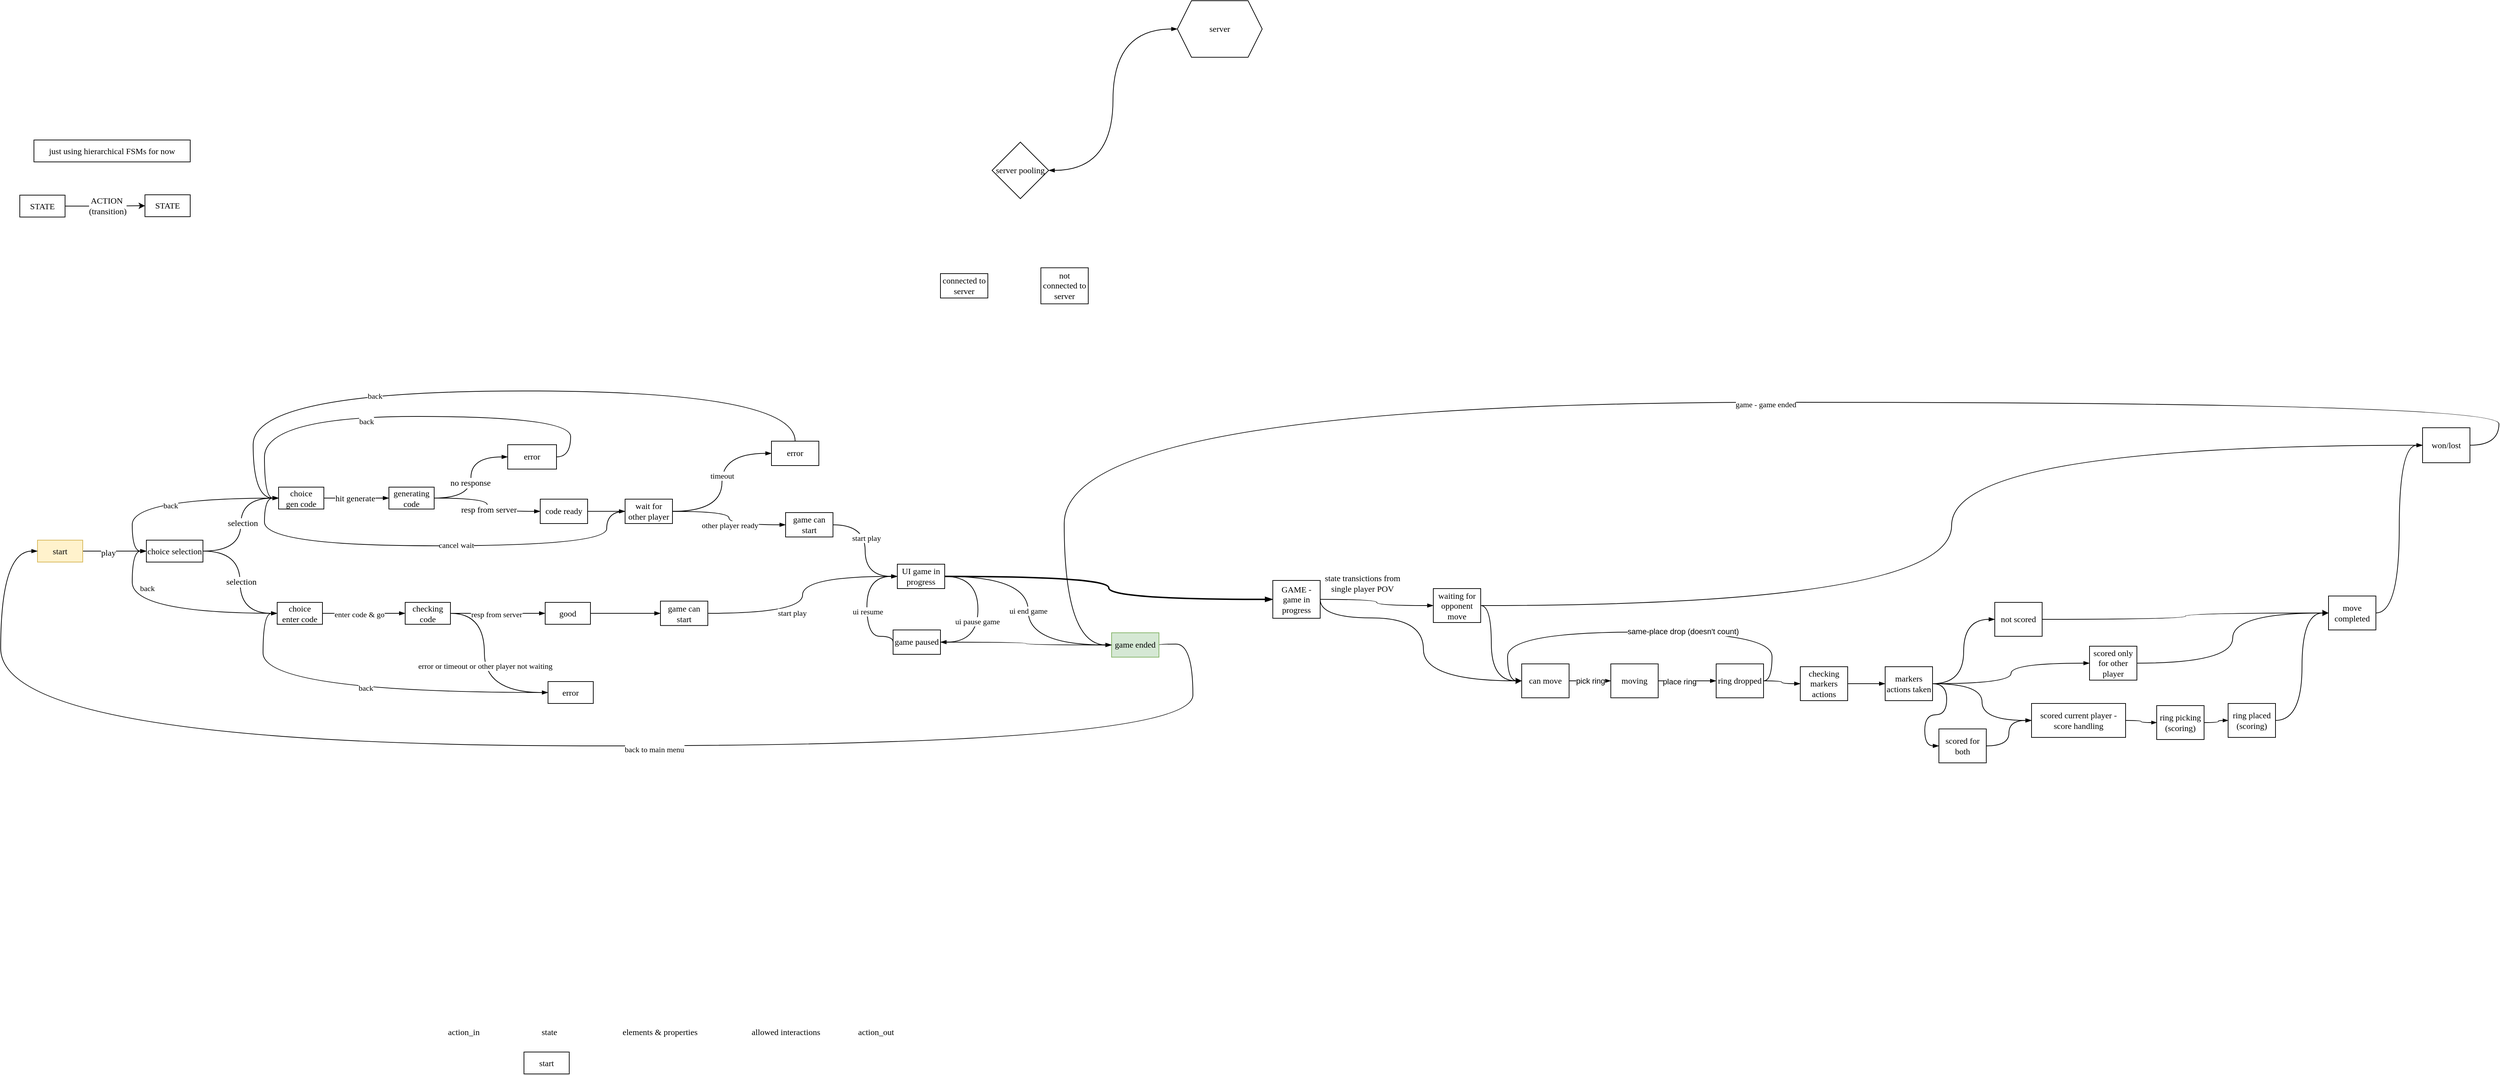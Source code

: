<mxfile version="21.1.2" type="device">
  <diagram id="xjVj0vLJonpUv2DOWNVA" name="Page-1">
    <mxGraphModel dx="5297" dy="3391" grid="0" gridSize="10" guides="1" tooltips="1" connect="1" arrows="1" fold="1" page="0" pageScale="1" pageWidth="827" pageHeight="1169" math="0" shadow="0">
      <root>
        <mxCell id="0" />
        <mxCell id="1" parent="0" />
        <mxCell id="sb421nTafkKdcoKEebiJ-19" value="just using hierarchical FSMs for now" style="rounded=0;whiteSpace=wrap;html=1;fontFamily=Source Sans Pro;fontSource=https%3A%2F%2Ffonts.googleapis.com%2Fcss%3Ffamily%3DSource%2BSans%2BPro;" parent="1" vertex="1">
          <mxGeometry x="-840" y="-223" width="221" height="31" as="geometry" />
        </mxCell>
        <mxCell id="sb421nTafkKdcoKEebiJ-26" style="edgeStyle=orthogonalEdgeStyle;rounded=0;orthogonalLoop=1;jettySize=auto;html=1;fontFamily=Source Sans Pro;fontSource=https%3A%2F%2Ffonts.googleapis.com%2Fcss%3Ffamily%3DSource%2BSans%2BPro;fontSize=12;endArrow=blockThin;endFill=1;" parent="1" source="sb421nTafkKdcoKEebiJ-20" target="sb421nTafkKdcoKEebiJ-25" edge="1">
          <mxGeometry relative="1" as="geometry" />
        </mxCell>
        <mxCell id="sb421nTafkKdcoKEebiJ-27" value="play" style="edgeLabel;html=1;align=center;verticalAlign=middle;resizable=0;points=[];fontSize=12;fontFamily=Source Sans Pro;fontSource=https%3A%2F%2Ffonts.googleapis.com%2Fcss%3Ffamily%3DSource%2BSans%2BPro;" parent="sb421nTafkKdcoKEebiJ-26" vertex="1" connectable="0">
          <mxGeometry x="-0.214" y="-2" relative="1" as="geometry">
            <mxPoint as="offset" />
          </mxGeometry>
        </mxCell>
        <mxCell id="sb421nTafkKdcoKEebiJ-20" value="start" style="rounded=0;whiteSpace=wrap;html=1;fontFamily=Source Sans Pro;fontSource=https%3A%2F%2Ffonts.googleapis.com%2Fcss%3Ffamily%3DSource%2BSans%2BPro;fillColor=#fff2cc;strokeColor=#d6b656;" parent="1" vertex="1">
          <mxGeometry x="-835" y="343" width="64" height="31" as="geometry" />
        </mxCell>
        <mxCell id="sb421nTafkKdcoKEebiJ-22" style="edgeStyle=orthogonalEdgeStyle;rounded=0;orthogonalLoop=1;jettySize=auto;html=1;fontFamily=Source Sans Pro;fontSource=https%3A%2F%2Ffonts.googleapis.com%2Fcss%3Ffamily%3DSource%2BSans%2BPro;fontSize=12;" parent="1" source="sb421nTafkKdcoKEebiJ-21" target="sb421nTafkKdcoKEebiJ-24" edge="1">
          <mxGeometry relative="1" as="geometry">
            <mxPoint x="-697.429" y="-129.5" as="targetPoint" />
          </mxGeometry>
        </mxCell>
        <mxCell id="sb421nTafkKdcoKEebiJ-23" value="ACTION&amp;nbsp;&lt;br&gt;(transition)" style="edgeLabel;html=1;align=center;verticalAlign=middle;resizable=0;points=[];fontSize=12;fontFamily=Source Sans Pro;fontSource=https%3A%2F%2Ffonts.googleapis.com%2Fcss%3Ffamily%3DSource%2BSans%2BPro;" parent="sb421nTafkKdcoKEebiJ-22" vertex="1" connectable="0">
          <mxGeometry x="0.061" relative="1" as="geometry">
            <mxPoint as="offset" />
          </mxGeometry>
        </mxCell>
        <mxCell id="sb421nTafkKdcoKEebiJ-21" value="STATE" style="rounded=0;whiteSpace=wrap;html=1;fontFamily=Source Sans Pro;fontSource=https%3A%2F%2Ffonts.googleapis.com%2Fcss%3Ffamily%3DSource%2BSans%2BPro;" parent="1" vertex="1">
          <mxGeometry x="-860" y="-145" width="64" height="31" as="geometry" />
        </mxCell>
        <mxCell id="sb421nTafkKdcoKEebiJ-24" value="STATE" style="rounded=0;whiteSpace=wrap;html=1;fontFamily=Source Sans Pro;fontSource=https%3A%2F%2Ffonts.googleapis.com%2Fcss%3Ffamily%3DSource%2BSans%2BPro;" parent="1" vertex="1">
          <mxGeometry x="-683" y="-145.5" width="64" height="31" as="geometry" />
        </mxCell>
        <mxCell id="sb421nTafkKdcoKEebiJ-30" style="edgeStyle=orthogonalEdgeStyle;rounded=0;orthogonalLoop=1;jettySize=auto;html=1;entryX=0;entryY=0.5;entryDx=0;entryDy=0;fontFamily=Source Sans Pro;fontSource=https%3A%2F%2Ffonts.googleapis.com%2Fcss%3Ffamily%3DSource%2BSans%2BPro;fontSize=12;curved=1;endArrow=blockThin;endFill=1;" parent="1" source="sb421nTafkKdcoKEebiJ-25" target="sb421nTafkKdcoKEebiJ-28" edge="1">
          <mxGeometry relative="1" as="geometry" />
        </mxCell>
        <mxCell id="sb421nTafkKdcoKEebiJ-33" value="selection" style="edgeLabel;html=1;align=center;verticalAlign=middle;resizable=0;points=[];fontSize=12;fontFamily=Source Sans Pro;fontSource=https%3A%2F%2Ffonts.googleapis.com%2Fcss%3Ffamily%3DSource%2BSans%2BPro;" parent="sb421nTafkKdcoKEebiJ-30" vertex="1" connectable="0">
          <mxGeometry x="0.02" y="-2" relative="1" as="geometry">
            <mxPoint as="offset" />
          </mxGeometry>
        </mxCell>
        <mxCell id="sb421nTafkKdcoKEebiJ-31" style="edgeStyle=orthogonalEdgeStyle;rounded=0;orthogonalLoop=1;jettySize=auto;html=1;entryX=0;entryY=0.5;entryDx=0;entryDy=0;fontFamily=Source Sans Pro;fontSource=https%3A%2F%2Ffonts.googleapis.com%2Fcss%3Ffamily%3DSource%2BSans%2BPro;fontSize=12;curved=1;endArrow=blockThin;endFill=1;" parent="1" source="sb421nTafkKdcoKEebiJ-25" target="sb421nTafkKdcoKEebiJ-29" edge="1">
          <mxGeometry relative="1" as="geometry" />
        </mxCell>
        <mxCell id="sb421nTafkKdcoKEebiJ-32" value="selection" style="edgeLabel;html=1;align=center;verticalAlign=middle;resizable=0;points=[];fontSize=12;fontFamily=Source Sans Pro;fontSource=https%3A%2F%2Ffonts.googleapis.com%2Fcss%3Ffamily%3DSource%2BSans%2BPro;" parent="sb421nTafkKdcoKEebiJ-31" vertex="1" connectable="0">
          <mxGeometry x="-0.006" y="1" relative="1" as="geometry">
            <mxPoint as="offset" />
          </mxGeometry>
        </mxCell>
        <mxCell id="sb421nTafkKdcoKEebiJ-25" value="choice selection" style="rounded=0;whiteSpace=wrap;html=1;fontFamily=Source Sans Pro;fontSource=https%3A%2F%2Ffonts.googleapis.com%2Fcss%3Ffamily%3DSource%2BSans%2BPro;" parent="1" vertex="1">
          <mxGeometry x="-681" y="343" width="80" height="31" as="geometry" />
        </mxCell>
        <mxCell id="sb421nTafkKdcoKEebiJ-40" style="edgeStyle=orthogonalEdgeStyle;curved=1;rounded=0;orthogonalLoop=1;jettySize=auto;html=1;fontFamily=Source Sans Pro;fontSource=https%3A%2F%2Ffonts.googleapis.com%2Fcss%3Ffamily%3DSource%2BSans%2BPro;fontSize=12;endArrow=blockThin;endFill=1;" parent="1" source="sb421nTafkKdcoKEebiJ-28" target="sb421nTafkKdcoKEebiJ-39" edge="1">
          <mxGeometry relative="1" as="geometry" />
        </mxCell>
        <mxCell id="sb421nTafkKdcoKEebiJ-41" value="hit generate" style="edgeLabel;html=1;align=center;verticalAlign=middle;resizable=0;points=[];fontSize=12;fontFamily=Source Sans Pro;fontSource=https%3A%2F%2Ffonts.googleapis.com%2Fcss%3Ffamily%3DSource%2BSans%2BPro;" parent="sb421nTafkKdcoKEebiJ-40" vertex="1" connectable="0">
          <mxGeometry x="-0.054" relative="1" as="geometry">
            <mxPoint as="offset" />
          </mxGeometry>
        </mxCell>
        <mxCell id="sb421nTafkKdcoKEebiJ-51" style="edgeStyle=orthogonalEdgeStyle;curved=1;rounded=0;orthogonalLoop=1;jettySize=auto;html=1;fontFamily=Source Sans Pro;fontSource=https%3A%2F%2Ffonts.googleapis.com%2Fcss%3Ffamily%3DSource%2BSans%2BPro;fontSize=12;entryX=0;entryY=0.5;entryDx=0;entryDy=0;endArrow=blockThin;endFill=1;" parent="1" source="sb421nTafkKdcoKEebiJ-28" target="sb421nTafkKdcoKEebiJ-25" edge="1">
          <mxGeometry relative="1" as="geometry" />
        </mxCell>
        <mxCell id="e4qKSJhobYz9jP92mjIB-2" value="back" style="edgeLabel;html=1;align=center;verticalAlign=middle;resizable=0;points=[];fontFamily=Source Sans Pro;fontSource=https%3A%2F%2Ffonts.googleapis.com%2Fcss%3Ffamily%3DSource%2BSans%2BPro;" parent="sb421nTafkKdcoKEebiJ-51" vertex="1" connectable="0">
          <mxGeometry x="0.017" y="10" relative="1" as="geometry">
            <mxPoint as="offset" />
          </mxGeometry>
        </mxCell>
        <mxCell id="sb421nTafkKdcoKEebiJ-28" value="choice&lt;br&gt;gen code" style="rounded=0;whiteSpace=wrap;html=1;fontFamily=Source Sans Pro;fontSource=https%3A%2F%2Ffonts.googleapis.com%2Fcss%3Ffamily%3DSource%2BSans%2BPro;" parent="1" vertex="1">
          <mxGeometry x="-494" y="268" width="64" height="31" as="geometry" />
        </mxCell>
        <mxCell id="sb421nTafkKdcoKEebiJ-52" style="edgeStyle=orthogonalEdgeStyle;curved=1;rounded=0;orthogonalLoop=1;jettySize=auto;html=1;fontFamily=Source Sans Pro;fontSource=https%3A%2F%2Ffonts.googleapis.com%2Fcss%3Ffamily%3DSource%2BSans%2BPro;fontSize=12;entryX=0;entryY=0.5;entryDx=0;entryDy=0;endArrow=blockThin;endFill=1;" parent="1" source="sb421nTafkKdcoKEebiJ-29" target="sb421nTafkKdcoKEebiJ-25" edge="1">
          <mxGeometry relative="1" as="geometry" />
        </mxCell>
        <mxCell id="e4qKSJhobYz9jP92mjIB-3" value="back" style="edgeLabel;html=1;align=center;verticalAlign=middle;resizable=0;points=[];fontFamily=Source Sans Pro;fontSource=https%3A%2F%2Ffonts.googleapis.com%2Fcss%3Ffamily%3DSource%2BSans%2BPro;" parent="sb421nTafkKdcoKEebiJ-52" vertex="1" connectable="0">
          <mxGeometry x="0.536" y="-21" relative="1" as="geometry">
            <mxPoint as="offset" />
          </mxGeometry>
        </mxCell>
        <mxCell id="e4qKSJhobYz9jP92mjIB-9" style="edgeStyle=orthogonalEdgeStyle;curved=1;rounded=0;orthogonalLoop=1;jettySize=auto;html=1;fontFamily=Source Sans Pro;fontSource=https%3A%2F%2Ffonts.googleapis.com%2Fcss%3Ffamily%3DSource%2BSans%2BPro;endArrow=blockThin;endFill=1;" parent="1" source="sb421nTafkKdcoKEebiJ-29" target="e4qKSJhobYz9jP92mjIB-8" edge="1">
          <mxGeometry relative="1" as="geometry" />
        </mxCell>
        <mxCell id="e4qKSJhobYz9jP92mjIB-10" value="enter code &amp;amp; go" style="edgeLabel;html=1;align=center;verticalAlign=middle;resizable=0;points=[];fontFamily=Source Sans Pro;fontSource=https%3A%2F%2Ffonts.googleapis.com%2Fcss%3Ffamily%3DSource%2BSans%2BPro;" parent="e4qKSJhobYz9jP92mjIB-9" vertex="1" connectable="0">
          <mxGeometry x="-0.114" y="-1" relative="1" as="geometry">
            <mxPoint as="offset" />
          </mxGeometry>
        </mxCell>
        <mxCell id="sb421nTafkKdcoKEebiJ-29" value="choice&lt;br&gt;enter code" style="rounded=0;whiteSpace=wrap;html=1;fontFamily=Source Sans Pro;fontSource=https%3A%2F%2Ffonts.googleapis.com%2Fcss%3Ffamily%3DSource%2BSans%2BPro;" parent="1" vertex="1">
          <mxGeometry x="-496" y="431" width="64" height="31" as="geometry" />
        </mxCell>
        <mxCell id="sb421nTafkKdcoKEebiJ-34" value="start" style="rounded=0;whiteSpace=wrap;html=1;fontFamily=Source Sans Pro;fontSource=https%3A%2F%2Ffonts.googleapis.com%2Fcss%3Ffamily%3DSource%2BSans%2BPro;" parent="1" vertex="1">
          <mxGeometry x="-147" y="1067" width="64" height="31" as="geometry" />
        </mxCell>
        <mxCell id="sb421nTafkKdcoKEebiJ-35" value="state" style="text;html=1;strokeColor=none;fillColor=none;align=center;verticalAlign=middle;whiteSpace=wrap;rounded=0;fontFamily=Source Sans Pro;fontSource=https%3A%2F%2Ffonts.googleapis.com%2Fcss%3Ffamily%3DSource%2BSans%2BPro;fontSize=12;" parent="1" vertex="1">
          <mxGeometry x="-141" y="1024" width="60" height="30" as="geometry" />
        </mxCell>
        <mxCell id="sb421nTafkKdcoKEebiJ-36" value="elements &amp;amp; properties" style="text;html=1;strokeColor=none;fillColor=none;align=center;verticalAlign=middle;whiteSpace=wrap;rounded=0;fontFamily=Source Sans Pro;fontSource=https%3A%2F%2Ffonts.googleapis.com%2Fcss%3Ffamily%3DSource%2BSans%2BPro;fontSize=12;" parent="1" vertex="1">
          <mxGeometry x="-27" y="1024" width="145" height="30" as="geometry" />
        </mxCell>
        <mxCell id="sb421nTafkKdcoKEebiJ-37" value="action_in" style="text;html=1;strokeColor=none;fillColor=none;align=center;verticalAlign=middle;whiteSpace=wrap;rounded=0;fontFamily=Source Sans Pro;fontSource=https%3A%2F%2Ffonts.googleapis.com%2Fcss%3Ffamily%3DSource%2BSans%2BPro;fontSize=12;" parent="1" vertex="1">
          <mxGeometry x="-262" y="1024" width="60" height="30" as="geometry" />
        </mxCell>
        <mxCell id="sb421nTafkKdcoKEebiJ-38" value="action_out" style="text;html=1;strokeColor=none;fillColor=none;align=center;verticalAlign=middle;whiteSpace=wrap;rounded=0;fontFamily=Source Sans Pro;fontSource=https%3A%2F%2Ffonts.googleapis.com%2Fcss%3Ffamily%3DSource%2BSans%2BPro;fontSize=12;" parent="1" vertex="1">
          <mxGeometry x="321" y="1024" width="60" height="30" as="geometry" />
        </mxCell>
        <mxCell id="sb421nTafkKdcoKEebiJ-43" value="" style="edgeStyle=orthogonalEdgeStyle;curved=1;rounded=0;orthogonalLoop=1;jettySize=auto;html=1;fontFamily=Source Sans Pro;fontSource=https%3A%2F%2Ffonts.googleapis.com%2Fcss%3Ffamily%3DSource%2BSans%2BPro;fontSize=12;endArrow=blockThin;endFill=1;" parent="1" source="sb421nTafkKdcoKEebiJ-39" target="sb421nTafkKdcoKEebiJ-42" edge="1">
          <mxGeometry relative="1" as="geometry" />
        </mxCell>
        <mxCell id="sb421nTafkKdcoKEebiJ-54" value="resp from server" style="edgeLabel;html=1;align=center;verticalAlign=middle;resizable=0;points=[];fontSize=12;fontFamily=Source Sans Pro;fontSource=https%3A%2F%2Ffonts.googleapis.com%2Fcss%3Ffamily%3DSource%2BSans%2BPro;" parent="sb421nTafkKdcoKEebiJ-43" vertex="1" connectable="0">
          <mxGeometry x="0.13" y="3" relative="1" as="geometry">
            <mxPoint as="offset" />
          </mxGeometry>
        </mxCell>
        <mxCell id="sb421nTafkKdcoKEebiJ-45" style="edgeStyle=orthogonalEdgeStyle;curved=1;rounded=0;orthogonalLoop=1;jettySize=auto;html=1;entryX=0;entryY=0.5;entryDx=0;entryDy=0;fontFamily=Source Sans Pro;fontSource=https%3A%2F%2Ffonts.googleapis.com%2Fcss%3Ffamily%3DSource%2BSans%2BPro;fontSize=12;endArrow=blockThin;endFill=1;" parent="1" source="sb421nTafkKdcoKEebiJ-39" target="sb421nTafkKdcoKEebiJ-44" edge="1">
          <mxGeometry relative="1" as="geometry" />
        </mxCell>
        <mxCell id="sb421nTafkKdcoKEebiJ-53" value="no response" style="edgeLabel;html=1;align=center;verticalAlign=middle;resizable=0;points=[];fontSize=12;fontFamily=Source Sans Pro;fontSource=https%3A%2F%2Ffonts.googleapis.com%2Fcss%3Ffamily%3DSource%2BSans%2BPro;" parent="sb421nTafkKdcoKEebiJ-45" vertex="1" connectable="0">
          <mxGeometry x="-0.089" y="1" relative="1" as="geometry">
            <mxPoint as="offset" />
          </mxGeometry>
        </mxCell>
        <mxCell id="sb421nTafkKdcoKEebiJ-39" value="generating code" style="rounded=0;whiteSpace=wrap;html=1;fontFamily=Source Sans Pro;fontSource=https%3A%2F%2Ffonts.googleapis.com%2Fcss%3Ffamily%3DSource%2BSans%2BPro;" parent="1" vertex="1">
          <mxGeometry x="-338" y="268" width="64" height="31" as="geometry" />
        </mxCell>
        <mxCell id="sb421nTafkKdcoKEebiJ-48" style="edgeStyle=orthogonalEdgeStyle;curved=1;rounded=0;orthogonalLoop=1;jettySize=auto;html=1;fontFamily=Source Sans Pro;fontSource=https%3A%2F%2Ffonts.googleapis.com%2Fcss%3Ffamily%3DSource%2BSans%2BPro;fontSize=12;endArrow=blockThin;endFill=1;" parent="1" source="sb421nTafkKdcoKEebiJ-42" target="sb421nTafkKdcoKEebiJ-47" edge="1">
          <mxGeometry relative="1" as="geometry" />
        </mxCell>
        <mxCell id="sb421nTafkKdcoKEebiJ-42" value="code ready" style="whiteSpace=wrap;html=1;fontFamily=Source Sans Pro;rounded=0;fontSource=https%3A%2F%2Ffonts.googleapis.com%2Fcss%3Ffamily%3DSource%2BSans%2BPro;" parent="1" vertex="1">
          <mxGeometry x="-124" y="285" width="67" height="34.5" as="geometry" />
        </mxCell>
        <mxCell id="sb421nTafkKdcoKEebiJ-46" style="edgeStyle=orthogonalEdgeStyle;curved=1;rounded=0;orthogonalLoop=1;jettySize=auto;html=1;fontFamily=Source Sans Pro;fontSource=https%3A%2F%2Ffonts.googleapis.com%2Fcss%3Ffamily%3DSource%2BSans%2BPro;fontSize=12;exitX=1;exitY=0.5;exitDx=0;exitDy=0;entryX=0;entryY=0.5;entryDx=0;entryDy=0;endArrow=blockThin;endFill=1;" parent="1" source="sb421nTafkKdcoKEebiJ-44" target="sb421nTafkKdcoKEebiJ-28" edge="1">
          <mxGeometry relative="1" as="geometry">
            <Array as="points">
              <mxPoint x="-81" y="225" />
              <mxPoint x="-81" y="168" />
              <mxPoint x="-514" y="168" />
              <mxPoint x="-514" y="284" />
            </Array>
          </mxGeometry>
        </mxCell>
        <mxCell id="e4qKSJhobYz9jP92mjIB-4" value="back" style="edgeLabel;html=1;align=center;verticalAlign=middle;resizable=0;points=[];fontFamily=Source Sans Pro;fontSource=https%3A%2F%2Ffonts.googleapis.com%2Fcss%3Ffamily%3DSource%2BSans%2BPro;" parent="sb421nTafkKdcoKEebiJ-46" vertex="1" connectable="0">
          <mxGeometry x="0.136" y="7" relative="1" as="geometry">
            <mxPoint as="offset" />
          </mxGeometry>
        </mxCell>
        <mxCell id="sb421nTafkKdcoKEebiJ-44" value="error" style="whiteSpace=wrap;html=1;fontFamily=Source Sans Pro;rounded=0;fontSource=https%3A%2F%2Ffonts.googleapis.com%2Fcss%3Ffamily%3DSource%2BSans%2BPro;" parent="1" vertex="1">
          <mxGeometry x="-170" y="208" width="69" height="34.5" as="geometry" />
        </mxCell>
        <mxCell id="sb421nTafkKdcoKEebiJ-55" style="edgeStyle=orthogonalEdgeStyle;curved=1;rounded=0;orthogonalLoop=1;jettySize=auto;html=1;fontFamily=Source Sans Pro;fontSource=https%3A%2F%2Ffonts.googleapis.com%2Fcss%3Ffamily%3DSource%2BSans%2BPro;fontSize=12;endArrow=blockThin;endFill=1;" parent="1" source="sb421nTafkKdcoKEebiJ-47" target="sb421nTafkKdcoKEebiJ-49" edge="1">
          <mxGeometry relative="1" as="geometry" />
        </mxCell>
        <mxCell id="e4qKSJhobYz9jP92mjIB-7" value="other player ready" style="edgeLabel;html=1;align=center;verticalAlign=middle;resizable=0;points=[];fontFamily=Source Sans Pro;fontSource=https%3A%2F%2Ffonts.googleapis.com%2Fcss%3Ffamily%3DSource%2BSans%2BPro;" parent="sb421nTafkKdcoKEebiJ-55" vertex="1" connectable="0">
          <mxGeometry x="0.119" relative="1" as="geometry">
            <mxPoint as="offset" />
          </mxGeometry>
        </mxCell>
        <mxCell id="sb421nTafkKdcoKEebiJ-57" style="edgeStyle=orthogonalEdgeStyle;curved=1;rounded=0;orthogonalLoop=1;jettySize=auto;html=1;entryX=0;entryY=0.5;entryDx=0;entryDy=0;fontFamily=Source Sans Pro;fontSource=https%3A%2F%2Ffonts.googleapis.com%2Fcss%3Ffamily%3DSource%2BSans%2BPro;fontSize=12;endArrow=blockThin;endFill=1;" parent="1" source="sb421nTafkKdcoKEebiJ-47" target="sb421nTafkKdcoKEebiJ-56" edge="1">
          <mxGeometry relative="1" as="geometry" />
        </mxCell>
        <mxCell id="e4qKSJhobYz9jP92mjIB-6" value="timeout" style="edgeLabel;html=1;align=center;verticalAlign=middle;resizable=0;points=[];fontFamily=Source Sans Pro;fontSource=https%3A%2F%2Ffonts.googleapis.com%2Fcss%3Ffamily%3DSource%2BSans%2BPro;" parent="sb421nTafkKdcoKEebiJ-57" vertex="1" connectable="0">
          <mxGeometry x="0.09" relative="1" as="geometry">
            <mxPoint as="offset" />
          </mxGeometry>
        </mxCell>
        <mxCell id="e4qKSJhobYz9jP92mjIB-21" style="edgeStyle=orthogonalEdgeStyle;curved=1;rounded=0;orthogonalLoop=1;jettySize=auto;html=1;entryX=0;entryY=0.5;entryDx=0;entryDy=0;fontFamily=Source Sans Pro;fontSource=https%3A%2F%2Ffonts.googleapis.com%2Fcss%3Ffamily%3DSource%2BSans%2BPro;strokeColor=#000000;endArrow=blockThin;endFill=1;" parent="1" source="sb421nTafkKdcoKEebiJ-47" target="sb421nTafkKdcoKEebiJ-28" edge="1">
          <mxGeometry relative="1" as="geometry">
            <Array as="points">
              <mxPoint x="-30" y="302" />
              <mxPoint x="-30" y="351" />
              <mxPoint x="-514" y="351" />
              <mxPoint x="-514" y="283" />
            </Array>
          </mxGeometry>
        </mxCell>
        <mxCell id="e4qKSJhobYz9jP92mjIB-22" value="cancel wait" style="edgeLabel;html=1;align=center;verticalAlign=middle;resizable=0;points=[];fontFamily=Source Sans Pro;" parent="e4qKSJhobYz9jP92mjIB-21" vertex="1" connectable="0">
          <mxGeometry x="-0.108" y="-1" relative="1" as="geometry">
            <mxPoint as="offset" />
          </mxGeometry>
        </mxCell>
        <mxCell id="sb421nTafkKdcoKEebiJ-47" value="wait for other player" style="whiteSpace=wrap;html=1;fontFamily=Source Sans Pro;rounded=0;fontSource=https%3A%2F%2Ffonts.googleapis.com%2Fcss%3Ffamily%3DSource%2BSans%2BPro;" parent="1" vertex="1">
          <mxGeometry x="-4" y="285" width="67" height="34.5" as="geometry" />
        </mxCell>
        <mxCell id="e4qKSJhobYz9jP92mjIB-32" style="edgeStyle=orthogonalEdgeStyle;curved=1;rounded=0;orthogonalLoop=1;jettySize=auto;html=1;fontFamily=Source Sans Pro;fontSource=https%3A%2F%2Ffonts.googleapis.com%2Fcss%3Ffamily%3DSource%2BSans%2BPro;strokeColor=#000000;entryX=0;entryY=0.5;entryDx=0;entryDy=0;endArrow=blockThin;endFill=1;" parent="1" source="sb421nTafkKdcoKEebiJ-49" target="e4qKSJhobYz9jP92mjIB-29" edge="1">
          <mxGeometry relative="1" as="geometry" />
        </mxCell>
        <mxCell id="e4qKSJhobYz9jP92mjIB-34" value="start play" style="edgeLabel;html=1;align=center;verticalAlign=middle;resizable=0;points=[];fontFamily=Source Sans Pro;" parent="e4qKSJhobYz9jP92mjIB-32" vertex="1" connectable="0">
          <mxGeometry x="-0.227" y="1" relative="1" as="geometry">
            <mxPoint as="offset" />
          </mxGeometry>
        </mxCell>
        <mxCell id="sb421nTafkKdcoKEebiJ-49" value="game can start" style="whiteSpace=wrap;html=1;fontFamily=Source Sans Pro;rounded=0;fontSource=https%3A%2F%2Ffonts.googleapis.com%2Fcss%3Ffamily%3DSource%2BSans%2BPro;" parent="1" vertex="1">
          <mxGeometry x="223" y="304" width="67" height="34.5" as="geometry" />
        </mxCell>
        <mxCell id="e4qKSJhobYz9jP92mjIB-1" style="edgeStyle=orthogonalEdgeStyle;rounded=0;orthogonalLoop=1;jettySize=auto;html=1;curved=1;fontFamily=Source Sans Pro;fontSource=https%3A%2F%2Ffonts.googleapis.com%2Fcss%3Ffamily%3DSource%2BSans%2BPro;entryX=0;entryY=0.5;entryDx=0;entryDy=0;endArrow=blockThin;endFill=1;" parent="1" source="sb421nTafkKdcoKEebiJ-56" target="sb421nTafkKdcoKEebiJ-28" edge="1">
          <mxGeometry relative="1" as="geometry">
            <Array as="points">
              <mxPoint x="237" y="132" />
              <mxPoint x="-530" y="132" />
              <mxPoint x="-530" y="284" />
            </Array>
          </mxGeometry>
        </mxCell>
        <mxCell id="e4qKSJhobYz9jP92mjIB-5" value="back" style="edgeLabel;html=1;align=center;verticalAlign=middle;resizable=0;points=[];fontFamily=Source Sans Pro;fontSource=https%3A%2F%2Ffonts.googleapis.com%2Fcss%3Ffamily%3DSource%2BSans%2BPro;" parent="e4qKSJhobYz9jP92mjIB-1" vertex="1" connectable="0">
          <mxGeometry x="0.299" y="7" relative="1" as="geometry">
            <mxPoint as="offset" />
          </mxGeometry>
        </mxCell>
        <mxCell id="sb421nTafkKdcoKEebiJ-56" value="error" style="whiteSpace=wrap;html=1;fontFamily=Source Sans Pro;rounded=0;fontSource=https%3A%2F%2Ffonts.googleapis.com%2Fcss%3Ffamily%3DSource%2BSans%2BPro;" parent="1" vertex="1">
          <mxGeometry x="203" y="203" width="67" height="34.5" as="geometry" />
        </mxCell>
        <mxCell id="e4qKSJhobYz9jP92mjIB-15" style="edgeStyle=orthogonalEdgeStyle;curved=1;rounded=0;orthogonalLoop=1;jettySize=auto;html=1;fontFamily=Source Sans Pro;fontSource=https%3A%2F%2Ffonts.googleapis.com%2Fcss%3Ffamily%3DSource%2BSans%2BPro;endArrow=blockThin;endFill=1;" parent="1" source="e4qKSJhobYz9jP92mjIB-8" target="e4qKSJhobYz9jP92mjIB-11" edge="1">
          <mxGeometry relative="1" as="geometry" />
        </mxCell>
        <mxCell id="e4qKSJhobYz9jP92mjIB-16" value="resp from server" style="edgeLabel;html=1;align=center;verticalAlign=middle;resizable=0;points=[];fontFamily=Source Sans Pro;fontSource=https%3A%2F%2Ffonts.googleapis.com%2Fcss%3Ffamily%3DSource%2BSans%2BPro;" parent="e4qKSJhobYz9jP92mjIB-15" vertex="1" connectable="0">
          <mxGeometry x="-0.036" y="-1" relative="1" as="geometry">
            <mxPoint as="offset" />
          </mxGeometry>
        </mxCell>
        <mxCell id="e4qKSJhobYz9jP92mjIB-17" style="edgeStyle=orthogonalEdgeStyle;curved=1;rounded=0;orthogonalLoop=1;jettySize=auto;html=1;entryX=0;entryY=0.5;entryDx=0;entryDy=0;exitX=1;exitY=0.5;exitDx=0;exitDy=0;fontFamily=Source Sans Pro;fontSource=https%3A%2F%2Ffonts.googleapis.com%2Fcss%3Ffamily%3DSource%2BSans%2BPro;endArrow=blockThin;endFill=1;" parent="1" source="e4qKSJhobYz9jP92mjIB-8" target="e4qKSJhobYz9jP92mjIB-12" edge="1">
          <mxGeometry relative="1" as="geometry">
            <mxPoint x="-283" y="477" as="sourcePoint" />
            <Array as="points">
              <mxPoint x="-203" y="447" />
              <mxPoint x="-203" y="559" />
            </Array>
          </mxGeometry>
        </mxCell>
        <mxCell id="e4qKSJhobYz9jP92mjIB-18" value="error or timeout or other player not waiting" style="edgeLabel;html=1;align=center;verticalAlign=middle;resizable=0;points=[];fontFamily=Source Sans Pro;fontSource=https%3A%2F%2Ffonts.googleapis.com%2Fcss%3Ffamily%3DSource%2BSans%2BPro;" parent="e4qKSJhobYz9jP92mjIB-17" vertex="1" connectable="0">
          <mxGeometry x="-0.019" y="1" relative="1" as="geometry">
            <mxPoint as="offset" />
          </mxGeometry>
        </mxCell>
        <mxCell id="e4qKSJhobYz9jP92mjIB-8" value="checking code" style="rounded=0;whiteSpace=wrap;html=1;fontFamily=Source Sans Pro;fontSource=https%3A%2F%2Ffonts.googleapis.com%2Fcss%3Ffamily%3DSource%2BSans%2BPro;" parent="1" vertex="1">
          <mxGeometry x="-315" y="431" width="64" height="31" as="geometry" />
        </mxCell>
        <mxCell id="e4qKSJhobYz9jP92mjIB-25" style="edgeStyle=orthogonalEdgeStyle;curved=1;rounded=0;orthogonalLoop=1;jettySize=auto;html=1;fontFamily=Source Sans Pro;fontSource=https%3A%2F%2Ffonts.googleapis.com%2Fcss%3Ffamily%3DSource%2BSans%2BPro;strokeColor=#000000;endArrow=blockThin;endFill=1;" parent="1" source="e4qKSJhobYz9jP92mjIB-11" target="e4qKSJhobYz9jP92mjIB-24" edge="1">
          <mxGeometry relative="1" as="geometry" />
        </mxCell>
        <mxCell id="e4qKSJhobYz9jP92mjIB-11" value="good" style="rounded=0;whiteSpace=wrap;html=1;fontFamily=Source Sans Pro;fontSource=https%3A%2F%2Ffonts.googleapis.com%2Fcss%3Ffamily%3DSource%2BSans%2BPro;" parent="1" vertex="1">
          <mxGeometry x="-117" y="431" width="64" height="31" as="geometry" />
        </mxCell>
        <mxCell id="e4qKSJhobYz9jP92mjIB-13" style="edgeStyle=orthogonalEdgeStyle;curved=1;rounded=0;orthogonalLoop=1;jettySize=auto;html=1;fontFamily=Source Sans Pro;fontSource=https%3A%2F%2Ffonts.googleapis.com%2Fcss%3Ffamily%3DSource%2BSans%2BPro;entryX=0;entryY=0.5;entryDx=0;entryDy=0;endArrow=blockThin;endFill=1;" parent="1" source="e4qKSJhobYz9jP92mjIB-12" target="sb421nTafkKdcoKEebiJ-29" edge="1">
          <mxGeometry relative="1" as="geometry" />
        </mxCell>
        <mxCell id="e4qKSJhobYz9jP92mjIB-14" value="back" style="edgeLabel;html=1;align=center;verticalAlign=middle;resizable=0;points=[];fontFamily=Source Sans Pro;fontSource=https%3A%2F%2Ffonts.googleapis.com%2Fcss%3Ffamily%3DSource%2BSans%2BPro;" parent="e4qKSJhobYz9jP92mjIB-13" vertex="1" connectable="0">
          <mxGeometry x="-0.036" y="-7" relative="1" as="geometry">
            <mxPoint as="offset" />
          </mxGeometry>
        </mxCell>
        <mxCell id="e4qKSJhobYz9jP92mjIB-12" value="error" style="rounded=0;whiteSpace=wrap;html=1;fontFamily=Source Sans Pro;fontSource=https%3A%2F%2Ffonts.googleapis.com%2Fcss%3Ffamily%3DSource%2BSans%2BPro;" parent="1" vertex="1">
          <mxGeometry x="-113" y="543" width="64" height="31" as="geometry" />
        </mxCell>
        <mxCell id="e4qKSJhobYz9jP92mjIB-30" style="edgeStyle=orthogonalEdgeStyle;curved=1;rounded=0;orthogonalLoop=1;jettySize=auto;html=1;fontFamily=Source Sans Pro;fontSource=https%3A%2F%2Ffonts.googleapis.com%2Fcss%3Ffamily%3DSource%2BSans%2BPro;strokeColor=#000000;entryX=0;entryY=0.5;entryDx=0;entryDy=0;endArrow=blockThin;endFill=1;" parent="1" source="e4qKSJhobYz9jP92mjIB-24" target="e4qKSJhobYz9jP92mjIB-29" edge="1">
          <mxGeometry relative="1" as="geometry">
            <mxPoint x="248" y="444.767" as="targetPoint" />
          </mxGeometry>
        </mxCell>
        <mxCell id="e4qKSJhobYz9jP92mjIB-31" value="start play" style="edgeLabel;html=1;align=center;verticalAlign=middle;resizable=0;points=[];fontFamily=Source Sans Pro;" parent="e4qKSJhobYz9jP92mjIB-30" vertex="1" connectable="0">
          <mxGeometry x="-0.261" y="1" relative="1" as="geometry">
            <mxPoint as="offset" />
          </mxGeometry>
        </mxCell>
        <mxCell id="e4qKSJhobYz9jP92mjIB-24" value="game can start" style="whiteSpace=wrap;html=1;fontFamily=Source Sans Pro;rounded=0;fontSource=https%3A%2F%2Ffonts.googleapis.com%2Fcss%3Ffamily%3DSource%2BSans%2BPro;" parent="1" vertex="1">
          <mxGeometry x="46" y="429.25" width="67" height="34.5" as="geometry" />
        </mxCell>
        <mxCell id="e4qKSJhobYz9jP92mjIB-38" style="edgeStyle=orthogonalEdgeStyle;curved=1;rounded=0;orthogonalLoop=1;jettySize=auto;html=1;fontFamily=Source Sans Pro;fontSource=https%3A%2F%2Ffonts.googleapis.com%2Fcss%3Ffamily%3DSource%2BSans%2BPro;strokeColor=#000000;entryX=0;entryY=0.5;entryDx=0;entryDy=0;endArrow=blockThin;endFill=1;" parent="1" source="e4qKSJhobYz9jP92mjIB-29" target="e4qKSJhobYz9jP92mjIB-37" edge="1">
          <mxGeometry relative="1" as="geometry" />
        </mxCell>
        <mxCell id="e4qKSJhobYz9jP92mjIB-64" value="ui end game" style="edgeLabel;html=1;align=center;verticalAlign=middle;resizable=0;points=[];fontFamily=Source Sans Pro;" parent="e4qKSJhobYz9jP92mjIB-38" vertex="1" connectable="0">
          <mxGeometry x="-0.003" relative="1" as="geometry">
            <mxPoint as="offset" />
          </mxGeometry>
        </mxCell>
        <mxCell id="e4qKSJhobYz9jP92mjIB-42" style="edgeStyle=orthogonalEdgeStyle;curved=1;rounded=0;orthogonalLoop=1;jettySize=auto;html=1;fontFamily=Source Sans Pro;fontSource=https%3A%2F%2Ffonts.googleapis.com%2Fcss%3Ffamily%3DSource%2BSans%2BPro;strokeColor=#000000;entryX=0;entryY=0.5;entryDx=0;entryDy=0;strokeWidth=2;endArrow=blockThin;endFill=1;" parent="1" source="e4qKSJhobYz9jP92mjIB-29" target="e4qKSJhobYz9jP92mjIB-41" edge="1">
          <mxGeometry relative="1" as="geometry" />
        </mxCell>
        <mxCell id="e4qKSJhobYz9jP92mjIB-47" style="edgeStyle=orthogonalEdgeStyle;curved=1;rounded=0;orthogonalLoop=1;jettySize=auto;html=1;fontFamily=Source Sans Pro;fontSource=https%3A%2F%2Ffonts.googleapis.com%2Fcss%3Ffamily%3DSource%2BSans%2BPro;strokeColor=#000000;strokeWidth=1;exitX=1;exitY=0.5;exitDx=0;exitDy=0;entryX=1;entryY=0.5;entryDx=0;entryDy=0;endArrow=blockThin;endFill=1;" parent="1" source="e4qKSJhobYz9jP92mjIB-29" target="e4qKSJhobYz9jP92mjIB-46" edge="1">
          <mxGeometry relative="1" as="geometry">
            <mxPoint x="448" y="452" as="targetPoint" />
            <Array as="points">
              <mxPoint x="495" y="394" />
              <mxPoint x="495" y="487" />
            </Array>
          </mxGeometry>
        </mxCell>
        <mxCell id="e4qKSJhobYz9jP92mjIB-65" value="ui pause game" style="edgeLabel;html=1;align=center;verticalAlign=middle;resizable=0;points=[];fontFamily=Source Sans Pro;" parent="e4qKSJhobYz9jP92mjIB-47" vertex="1" connectable="0">
          <mxGeometry x="0.141" y="-1" relative="1" as="geometry">
            <mxPoint as="offset" />
          </mxGeometry>
        </mxCell>
        <mxCell id="e4qKSJhobYz9jP92mjIB-29" value="UI game in progress" style="whiteSpace=wrap;html=1;fontFamily=Source Sans Pro;rounded=0;fontSource=https%3A%2F%2Ffonts.googleapis.com%2Fcss%3Ffamily%3DSource%2BSans%2BPro;" parent="1" vertex="1">
          <mxGeometry x="381" y="377" width="67" height="34.5" as="geometry" />
        </mxCell>
        <mxCell id="e4qKSJhobYz9jP92mjIB-39" style="edgeStyle=orthogonalEdgeStyle;curved=1;rounded=0;orthogonalLoop=1;jettySize=auto;html=1;entryX=0;entryY=0.5;entryDx=0;entryDy=0;fontFamily=Source Sans Pro;fontSource=https%3A%2F%2Ffonts.googleapis.com%2Fcss%3Ffamily%3DSource%2BSans%2BPro;strokeColor=#000000;exitX=1;exitY=0.5;exitDx=0;exitDy=0;endArrow=blockThin;endFill=1;" parent="1" source="e4qKSJhobYz9jP92mjIB-37" target="sb421nTafkKdcoKEebiJ-20" edge="1">
          <mxGeometry relative="1" as="geometry">
            <Array as="points">
              <mxPoint x="751" y="490" />
              <mxPoint x="799" y="490" />
              <mxPoint x="799" y="634" />
              <mxPoint x="-887" y="634" />
              <mxPoint x="-887" y="359" />
            </Array>
          </mxGeometry>
        </mxCell>
        <mxCell id="e4qKSJhobYz9jP92mjIB-40" value="back to main menu" style="edgeLabel;html=1;align=center;verticalAlign=middle;resizable=0;points=[];fontFamily=Source Sans Pro;" parent="e4qKSJhobYz9jP92mjIB-39" vertex="1" connectable="0">
          <mxGeometry x="-0.134" y="5" relative="1" as="geometry">
            <mxPoint as="offset" />
          </mxGeometry>
        </mxCell>
        <mxCell id="e4qKSJhobYz9jP92mjIB-37" value="game ended" style="whiteSpace=wrap;html=1;fontFamily=Source Sans Pro;rounded=0;fontSource=https%3A%2F%2Ffonts.googleapis.com%2Fcss%3Ffamily%3DSource%2BSans%2BPro;fillColor=#d5e8d4;strokeColor=#82b366;" parent="1" vertex="1">
          <mxGeometry x="684" y="474" width="67" height="34.5" as="geometry" />
        </mxCell>
        <mxCell id="fTrDx_JpAx9jHBDSCF6c-1" style="edgeStyle=orthogonalEdgeStyle;curved=1;rounded=0;orthogonalLoop=1;jettySize=auto;html=1;entryX=0;entryY=0.5;entryDx=0;entryDy=0;endArrow=blockThin;endFill=1;exitX=1;exitY=0.5;exitDx=0;exitDy=0;" edge="1" parent="1" source="e4qKSJhobYz9jP92mjIB-41" target="e4qKSJhobYz9jP92mjIB-54">
          <mxGeometry relative="1" as="geometry">
            <Array as="points">
              <mxPoint x="979" y="453" />
              <mxPoint x="1125" y="453" />
              <mxPoint x="1125" y="542" />
            </Array>
          </mxGeometry>
        </mxCell>
        <mxCell id="fTrDx_JpAx9jHBDSCF6c-2" style="edgeStyle=orthogonalEdgeStyle;curved=1;rounded=0;orthogonalLoop=1;jettySize=auto;html=1;endArrow=blockThin;endFill=1;" edge="1" parent="1" source="e4qKSJhobYz9jP92mjIB-41" target="e4qKSJhobYz9jP92mjIB-51">
          <mxGeometry relative="1" as="geometry" />
        </mxCell>
        <mxCell id="e4qKSJhobYz9jP92mjIB-41" value="GAME - game in progress" style="whiteSpace=wrap;html=1;fontFamily=Source Sans Pro;rounded=0;fontSource=https%3A%2F%2Ffonts.googleapis.com%2Fcss%3Ffamily%3DSource%2BSans%2BPro;" parent="1" vertex="1">
          <mxGeometry x="912" y="400" width="67" height="53.5" as="geometry" />
        </mxCell>
        <mxCell id="e4qKSJhobYz9jP92mjIB-63" style="edgeStyle=orthogonalEdgeStyle;curved=1;rounded=0;orthogonalLoop=1;jettySize=auto;html=1;fontFamily=Source Sans Pro;fontSource=https%3A%2F%2Ffonts.googleapis.com%2Fcss%3Ffamily%3DSource%2BSans%2BPro;strokeColor=#000000;strokeWidth=1;exitX=1;exitY=0.5;exitDx=0;exitDy=0;entryX=0;entryY=0.5;entryDx=0;entryDy=0;endArrow=blockThin;endFill=1;" parent="1" source="e4qKSJhobYz9jP92mjIB-43" target="e4qKSJhobYz9jP92mjIB-37" edge="1">
          <mxGeometry relative="1" as="geometry">
            <mxPoint x="648" y="545" as="targetPoint" />
            <Array as="points">
              <mxPoint x="2646" y="209" />
              <mxPoint x="2646" y="148" />
              <mxPoint x="617" y="112" />
              <mxPoint x="617" y="491" />
            </Array>
          </mxGeometry>
        </mxCell>
        <mxCell id="e4qKSJhobYz9jP92mjIB-97" value="game - game ended" style="edgeLabel;html=1;align=center;verticalAlign=middle;resizable=0;points=[];fontFamily=Source Sans Pro;" parent="e4qKSJhobYz9jP92mjIB-63" vertex="1" connectable="0">
          <mxGeometry x="-0.103" y="3" relative="1" as="geometry">
            <mxPoint as="offset" />
          </mxGeometry>
        </mxCell>
        <mxCell id="e4qKSJhobYz9jP92mjIB-43" value="won/lost" style="whiteSpace=wrap;html=1;fontFamily=Source Sans Pro;rounded=0;fontSource=https%3A%2F%2Ffonts.googleapis.com%2Fcss%3Ffamily%3DSource%2BSans%2BPro;" parent="1" vertex="1">
          <mxGeometry x="2538" y="184" width="67" height="49.5" as="geometry" />
        </mxCell>
        <mxCell id="e4qKSJhobYz9jP92mjIB-45" value="state transictions from single player POV" style="text;html=1;strokeColor=none;fillColor=none;align=center;verticalAlign=middle;whiteSpace=wrap;rounded=0;fontFamily=Source Sans Pro;fontSource=https%3A%2F%2Ffonts.googleapis.com%2Fcss%3Ffamily%3DSource%2BSans%2BPro;" parent="1" vertex="1">
          <mxGeometry x="982" y="389" width="114" height="30" as="geometry" />
        </mxCell>
        <mxCell id="e4qKSJhobYz9jP92mjIB-48" style="edgeStyle=orthogonalEdgeStyle;curved=1;rounded=0;orthogonalLoop=1;jettySize=auto;html=1;entryX=0;entryY=0.5;entryDx=0;entryDy=0;fontFamily=Source Sans Pro;fontSource=https%3A%2F%2Ffonts.googleapis.com%2Fcss%3Ffamily%3DSource%2BSans%2BPro;strokeColor=#000000;strokeWidth=1;exitX=0;exitY=0.5;exitDx=0;exitDy=0;endArrow=blockThin;endFill=1;" parent="1" source="e4qKSJhobYz9jP92mjIB-46" target="e4qKSJhobYz9jP92mjIB-29" edge="1">
          <mxGeometry relative="1" as="geometry">
            <Array as="points">
              <mxPoint x="338" y="479" />
              <mxPoint x="338" y="394" />
            </Array>
          </mxGeometry>
        </mxCell>
        <mxCell id="e4qKSJhobYz9jP92mjIB-66" value="ui resume" style="edgeLabel;html=1;align=center;verticalAlign=middle;resizable=0;points=[];fontFamily=Source Sans Pro;" parent="e4qKSJhobYz9jP92mjIB-48" vertex="1" connectable="0">
          <mxGeometry x="-0.069" y="-1" relative="1" as="geometry">
            <mxPoint as="offset" />
          </mxGeometry>
        </mxCell>
        <mxCell id="e4qKSJhobYz9jP92mjIB-49" style="edgeStyle=orthogonalEdgeStyle;curved=1;rounded=0;orthogonalLoop=1;jettySize=auto;html=1;fontFamily=Source Sans Pro;fontSource=https%3A%2F%2Ffonts.googleapis.com%2Fcss%3Ffamily%3DSource%2BSans%2BPro;strokeColor=#000000;strokeWidth=1;endArrow=blockThin;endFill=1;" parent="1" source="e4qKSJhobYz9jP92mjIB-46" target="e4qKSJhobYz9jP92mjIB-37" edge="1">
          <mxGeometry relative="1" as="geometry" />
        </mxCell>
        <mxCell id="e4qKSJhobYz9jP92mjIB-46" value="game paused" style="whiteSpace=wrap;html=1;fontFamily=Source Sans Pro;rounded=0;fontSource=https%3A%2F%2Ffonts.googleapis.com%2Fcss%3Ffamily%3DSource%2BSans%2BPro;" parent="1" vertex="1">
          <mxGeometry x="375" y="470" width="67" height="34.5" as="geometry" />
        </mxCell>
        <mxCell id="e4qKSJhobYz9jP92mjIB-62" style="edgeStyle=orthogonalEdgeStyle;curved=1;rounded=0;orthogonalLoop=1;jettySize=auto;html=1;entryX=0;entryY=0.5;entryDx=0;entryDy=0;fontFamily=Source Sans Pro;fontSource=https%3A%2F%2Ffonts.googleapis.com%2Fcss%3Ffamily%3DSource%2BSans%2BPro;strokeColor=#000000;strokeWidth=1;endArrow=blockThin;endFill=1;exitX=1;exitY=0.5;exitDx=0;exitDy=0;" parent="1" source="e4qKSJhobYz9jP92mjIB-51" target="e4qKSJhobYz9jP92mjIB-43" edge="1">
          <mxGeometry relative="1" as="geometry" />
        </mxCell>
        <mxCell id="fTrDx_JpAx9jHBDSCF6c-3" style="edgeStyle=orthogonalEdgeStyle;curved=1;rounded=0;orthogonalLoop=1;jettySize=auto;html=1;entryX=0;entryY=0.5;entryDx=0;entryDy=0;endArrow=blockThin;endFill=1;" edge="1" parent="1" source="e4qKSJhobYz9jP92mjIB-51" target="e4qKSJhobYz9jP92mjIB-54">
          <mxGeometry relative="1" as="geometry">
            <Array as="points">
              <mxPoint x="1221" y="436" />
              <mxPoint x="1221" y="542" />
            </Array>
          </mxGeometry>
        </mxCell>
        <mxCell id="e4qKSJhobYz9jP92mjIB-51" value="waiting for opponent move" style="whiteSpace=wrap;html=1;fontFamily=Source Sans Pro;rounded=0;fontSource=https%3A%2F%2Ffonts.googleapis.com%2Fcss%3Ffamily%3DSource%2BSans%2BPro;" parent="1" vertex="1">
          <mxGeometry x="1139" y="411.5" width="67" height="48" as="geometry" />
        </mxCell>
        <mxCell id="fTrDx_JpAx9jHBDSCF6c-5" style="edgeStyle=orthogonalEdgeStyle;curved=1;rounded=0;orthogonalLoop=1;jettySize=auto;html=1;endArrow=blockThin;endFill=1;" edge="1" parent="1" source="e4qKSJhobYz9jP92mjIB-52" target="e4qKSJhobYz9jP92mjIB-60">
          <mxGeometry relative="1" as="geometry" />
        </mxCell>
        <mxCell id="fTrDx_JpAx9jHBDSCF6c-8" value="place ring" style="edgeLabel;html=1;align=center;verticalAlign=middle;resizable=0;points=[];" vertex="1" connectable="0" parent="fTrDx_JpAx9jHBDSCF6c-5">
          <mxGeometry x="-0.276" y="-1" relative="1" as="geometry">
            <mxPoint as="offset" />
          </mxGeometry>
        </mxCell>
        <mxCell id="e4qKSJhobYz9jP92mjIB-52" value="moving" style="whiteSpace=wrap;html=1;fontFamily=Source Sans Pro;rounded=0;fontSource=https%3A%2F%2Ffonts.googleapis.com%2Fcss%3Ffamily%3DSource%2BSans%2BPro;" parent="1" vertex="1">
          <mxGeometry x="1390" y="518" width="67" height="48" as="geometry" />
        </mxCell>
        <mxCell id="fTrDx_JpAx9jHBDSCF6c-29" style="edgeStyle=orthogonalEdgeStyle;curved=1;rounded=0;orthogonalLoop=1;jettySize=auto;html=1;endArrow=blockThin;endFill=1;endSize=5;startSize=5;" edge="1" parent="1" source="e4qKSJhobYz9jP92mjIB-53" target="e4qKSJhobYz9jP92mjIB-58">
          <mxGeometry relative="1" as="geometry" />
        </mxCell>
        <mxCell id="e4qKSJhobYz9jP92mjIB-53" value="scored current player - score handling" style="whiteSpace=wrap;html=1;fontFamily=Source Sans Pro;rounded=0;fontSource=https%3A%2F%2Ffonts.googleapis.com%2Fcss%3Ffamily%3DSource%2BSans%2BPro;" parent="1" vertex="1">
          <mxGeometry x="1985" y="574" width="133" height="48" as="geometry" />
        </mxCell>
        <mxCell id="fTrDx_JpAx9jHBDSCF6c-4" value="pick ring" style="edgeStyle=orthogonalEdgeStyle;curved=1;rounded=0;orthogonalLoop=1;jettySize=auto;html=1;endArrow=blockThin;endFill=1;" edge="1" parent="1" source="e4qKSJhobYz9jP92mjIB-54" target="e4qKSJhobYz9jP92mjIB-52">
          <mxGeometry relative="1" as="geometry" />
        </mxCell>
        <mxCell id="e4qKSJhobYz9jP92mjIB-54" value="can move" style="whiteSpace=wrap;html=1;fontFamily=Source Sans Pro;rounded=0;fontSource=https%3A%2F%2Ffonts.googleapis.com%2Fcss%3Ffamily%3DSource%2BSans%2BPro;" parent="1" vertex="1">
          <mxGeometry x="1264" y="518" width="67" height="48" as="geometry" />
        </mxCell>
        <mxCell id="e4qKSJhobYz9jP92mjIB-61" style="edgeStyle=orthogonalEdgeStyle;curved=1;rounded=0;orthogonalLoop=1;jettySize=auto;html=1;entryX=0;entryY=0.5;entryDx=0;entryDy=0;fontFamily=Source Sans Pro;fontSource=https%3A%2F%2Ffonts.googleapis.com%2Fcss%3Ffamily%3DSource%2BSans%2BPro;strokeColor=#000000;strokeWidth=1;endArrow=blockThin;endFill=1;" parent="1" source="e4qKSJhobYz9jP92mjIB-57" target="e4qKSJhobYz9jP92mjIB-43" edge="1">
          <mxGeometry relative="1" as="geometry" />
        </mxCell>
        <mxCell id="e4qKSJhobYz9jP92mjIB-57" value="move completed" style="whiteSpace=wrap;html=1;fontFamily=Source Sans Pro;rounded=0;fontSource=https%3A%2F%2Ffonts.googleapis.com%2Fcss%3Ffamily%3DSource%2BSans%2BPro;" parent="1" vertex="1">
          <mxGeometry x="2405" y="422" width="67" height="48" as="geometry" />
        </mxCell>
        <mxCell id="fTrDx_JpAx9jHBDSCF6c-30" style="edgeStyle=orthogonalEdgeStyle;shape=connector;curved=1;rounded=0;orthogonalLoop=1;jettySize=auto;html=1;labelBackgroundColor=default;strokeColor=default;fontFamily=Helvetica;fontSize=11;fontColor=default;endArrow=blockThin;endFill=1;startSize=5;endSize=5;" edge="1" parent="1" source="e4qKSJhobYz9jP92mjIB-58" target="e4qKSJhobYz9jP92mjIB-59">
          <mxGeometry relative="1" as="geometry" />
        </mxCell>
        <mxCell id="e4qKSJhobYz9jP92mjIB-58" value="ring picking (scoring)" style="whiteSpace=wrap;html=1;fontFamily=Source Sans Pro;rounded=0;fontSource=https%3A%2F%2Ffonts.googleapis.com%2Fcss%3Ffamily%3DSource%2BSans%2BPro;" parent="1" vertex="1">
          <mxGeometry x="2162" y="577" width="67" height="48" as="geometry" />
        </mxCell>
        <mxCell id="fTrDx_JpAx9jHBDSCF6c-20" style="edgeStyle=orthogonalEdgeStyle;curved=1;rounded=0;orthogonalLoop=1;jettySize=auto;html=1;entryX=0;entryY=0.5;entryDx=0;entryDy=0;endArrow=blockThin;endFill=1;" edge="1" parent="1" source="e4qKSJhobYz9jP92mjIB-59" target="e4qKSJhobYz9jP92mjIB-57">
          <mxGeometry relative="1" as="geometry" />
        </mxCell>
        <mxCell id="e4qKSJhobYz9jP92mjIB-59" value="ring placed (scoring)" style="whiteSpace=wrap;html=1;fontFamily=Source Sans Pro;rounded=0;fontSource=https%3A%2F%2Ffonts.googleapis.com%2Fcss%3Ffamily%3DSource%2BSans%2BPro;" parent="1" vertex="1">
          <mxGeometry x="2263" y="574" width="67" height="48" as="geometry" />
        </mxCell>
        <mxCell id="fTrDx_JpAx9jHBDSCF6c-6" style="edgeStyle=orthogonalEdgeStyle;curved=1;rounded=0;orthogonalLoop=1;jettySize=auto;html=1;entryX=0;entryY=0.5;entryDx=0;entryDy=0;exitX=1;exitY=0.5;exitDx=0;exitDy=0;" edge="1" parent="1" source="e4qKSJhobYz9jP92mjIB-60" target="e4qKSJhobYz9jP92mjIB-54">
          <mxGeometry relative="1" as="geometry">
            <Array as="points">
              <mxPoint x="1618" y="542" />
              <mxPoint x="1618" y="473" />
              <mxPoint x="1244" y="473" />
              <mxPoint x="1244" y="542" />
            </Array>
          </mxGeometry>
        </mxCell>
        <mxCell id="fTrDx_JpAx9jHBDSCF6c-7" value="same-place drop (doesn&#39;t count)" style="edgeLabel;html=1;align=center;verticalAlign=middle;resizable=0;points=[];" vertex="1" connectable="0" parent="fTrDx_JpAx9jHBDSCF6c-6">
          <mxGeometry x="-0.239" y="-1" relative="1" as="geometry">
            <mxPoint as="offset" />
          </mxGeometry>
        </mxCell>
        <mxCell id="fTrDx_JpAx9jHBDSCF6c-21" style="edgeStyle=orthogonalEdgeStyle;curved=1;rounded=0;orthogonalLoop=1;jettySize=auto;html=1;endArrow=blockThin;endFill=1;" edge="1" parent="1" source="e4qKSJhobYz9jP92mjIB-60" target="fTrDx_JpAx9jHBDSCF6c-9">
          <mxGeometry relative="1" as="geometry" />
        </mxCell>
        <mxCell id="e4qKSJhobYz9jP92mjIB-60" value="ring dropped" style="whiteSpace=wrap;html=1;fontFamily=Source Sans Pro;rounded=0;fontSource=https%3A%2F%2Ffonts.googleapis.com%2Fcss%3Ffamily%3DSource%2BSans%2BPro;" parent="1" vertex="1">
          <mxGeometry x="1539" y="518" width="67" height="48" as="geometry" />
        </mxCell>
        <mxCell id="e4qKSJhobYz9jP92mjIB-98" value="connected to server" style="whiteSpace=wrap;html=1;fontFamily=Source Sans Pro;rounded=0;fontSource=https%3A%2F%2Ffonts.googleapis.com%2Fcss%3Ffamily%3DSource%2BSans%2BPro;" parent="1" vertex="1">
          <mxGeometry x="442" y="-34" width="67" height="34.5" as="geometry" />
        </mxCell>
        <mxCell id="e4qKSJhobYz9jP92mjIB-99" value="not connected to server" style="whiteSpace=wrap;html=1;fontFamily=Source Sans Pro;rounded=0;fontSource=https%3A%2F%2Ffonts.googleapis.com%2Fcss%3Ffamily%3DSource%2BSans%2BPro;" parent="1" vertex="1">
          <mxGeometry x="584" y="-42.25" width="67" height="51" as="geometry" />
        </mxCell>
        <mxCell id="e4qKSJhobYz9jP92mjIB-104" style="edgeStyle=orthogonalEdgeStyle;rounded=0;orthogonalLoop=1;jettySize=auto;html=1;entryX=0;entryY=0.5;entryDx=0;entryDy=0;fontFamily=Source Sans Pro;fontSource=https%3A%2F%2Ffonts.googleapis.com%2Fcss%3Ffamily%3DSource%2BSans%2BPro;strokeColor=#000000;strokeWidth=1;elbow=vertical;curved=1;startArrow=blockThin;startFill=1;endArrow=blockThin;endFill=1;" parent="1" source="e4qKSJhobYz9jP92mjIB-101" target="e4qKSJhobYz9jP92mjIB-103" edge="1">
          <mxGeometry relative="1" as="geometry" />
        </mxCell>
        <mxCell id="e4qKSJhobYz9jP92mjIB-101" value="server pooling" style="rhombus;whiteSpace=wrap;html=1;fontFamily=Source Sans Pro;fontSource=https%3A%2F%2Ffonts.googleapis.com%2Fcss%3Ffamily%3DSource%2BSans%2BPro;" parent="1" vertex="1">
          <mxGeometry x="515" y="-220" width="80" height="80" as="geometry" />
        </mxCell>
        <mxCell id="e4qKSJhobYz9jP92mjIB-103" value="server" style="shape=hexagon;perimeter=hexagonPerimeter2;whiteSpace=wrap;html=1;fixedSize=1;fontFamily=Source Sans Pro;fontSource=https%3A%2F%2Ffonts.googleapis.com%2Fcss%3Ffamily%3DSource%2BSans%2BPro;" parent="1" vertex="1">
          <mxGeometry x="777" y="-420" width="120" height="80" as="geometry" />
        </mxCell>
        <mxCell id="fTrDx_JpAx9jHBDSCF6c-12" style="edgeStyle=orthogonalEdgeStyle;curved=1;rounded=0;orthogonalLoop=1;jettySize=auto;html=1;endArrow=blockThin;endFill=1;" edge="1" parent="1" source="fTrDx_JpAx9jHBDSCF6c-9" target="fTrDx_JpAx9jHBDSCF6c-10">
          <mxGeometry relative="1" as="geometry" />
        </mxCell>
        <mxCell id="fTrDx_JpAx9jHBDSCF6c-9" value="checking markers actions" style="whiteSpace=wrap;html=1;fontFamily=Source Sans Pro;rounded=0;fontSource=https%3A%2F%2Ffonts.googleapis.com%2Fcss%3Ffamily%3DSource%2BSans%2BPro;" vertex="1" parent="1">
          <mxGeometry x="1658" y="522" width="67" height="48" as="geometry" />
        </mxCell>
        <mxCell id="fTrDx_JpAx9jHBDSCF6c-15" style="edgeStyle=orthogonalEdgeStyle;curved=1;rounded=0;orthogonalLoop=1;jettySize=auto;html=1;entryX=0;entryY=0.5;entryDx=0;entryDy=0;endArrow=blockThin;endFill=1;" edge="1" parent="1" source="fTrDx_JpAx9jHBDSCF6c-10" target="fTrDx_JpAx9jHBDSCF6c-13">
          <mxGeometry relative="1" as="geometry" />
        </mxCell>
        <mxCell id="fTrDx_JpAx9jHBDSCF6c-22" style="edgeStyle=orthogonalEdgeStyle;curved=1;rounded=0;orthogonalLoop=1;jettySize=auto;html=1;endArrow=blockThin;endFill=1;" edge="1" parent="1" source="fTrDx_JpAx9jHBDSCF6c-10" target="fTrDx_JpAx9jHBDSCF6c-17">
          <mxGeometry relative="1" as="geometry" />
        </mxCell>
        <mxCell id="fTrDx_JpAx9jHBDSCF6c-25" style="edgeStyle=orthogonalEdgeStyle;curved=1;rounded=0;orthogonalLoop=1;jettySize=auto;html=1;entryX=0;entryY=0.5;entryDx=0;entryDy=0;endArrow=blockThin;endFill=1;" edge="1" parent="1" source="fTrDx_JpAx9jHBDSCF6c-10" target="fTrDx_JpAx9jHBDSCF6c-24">
          <mxGeometry relative="1" as="geometry" />
        </mxCell>
        <mxCell id="fTrDx_JpAx9jHBDSCF6c-28" style="edgeStyle=orthogonalEdgeStyle;curved=1;rounded=0;orthogonalLoop=1;jettySize=auto;html=1;entryX=0;entryY=0.5;entryDx=0;entryDy=0;endArrow=blockThin;endFill=1;" edge="1" parent="1" source="fTrDx_JpAx9jHBDSCF6c-10" target="e4qKSJhobYz9jP92mjIB-53">
          <mxGeometry relative="1" as="geometry" />
        </mxCell>
        <mxCell id="fTrDx_JpAx9jHBDSCF6c-10" value="markers actions taken" style="whiteSpace=wrap;html=1;fontFamily=Source Sans Pro;rounded=0;fontSource=https%3A%2F%2Ffonts.googleapis.com%2Fcss%3Ffamily%3DSource%2BSans%2BPro;" vertex="1" parent="1">
          <mxGeometry x="1778" y="522" width="67" height="48" as="geometry" />
        </mxCell>
        <mxCell id="fTrDx_JpAx9jHBDSCF6c-16" style="edgeStyle=orthogonalEdgeStyle;curved=1;rounded=0;orthogonalLoop=1;jettySize=auto;html=1;endArrow=blockThin;endFill=1;" edge="1" parent="1" source="fTrDx_JpAx9jHBDSCF6c-13" target="e4qKSJhobYz9jP92mjIB-57">
          <mxGeometry relative="1" as="geometry" />
        </mxCell>
        <mxCell id="fTrDx_JpAx9jHBDSCF6c-13" value="not scored" style="whiteSpace=wrap;html=1;fontFamily=Source Sans Pro;rounded=0;fontSource=https%3A%2F%2Ffonts.googleapis.com%2Fcss%3Ffamily%3DSource%2BSans%2BPro;" vertex="1" parent="1">
          <mxGeometry x="1933" y="431" width="67" height="48" as="geometry" />
        </mxCell>
        <mxCell id="fTrDx_JpAx9jHBDSCF6c-23" style="edgeStyle=orthogonalEdgeStyle;curved=1;rounded=0;orthogonalLoop=1;jettySize=auto;html=1;entryX=0;entryY=0.5;entryDx=0;entryDy=0;" edge="1" parent="1" source="fTrDx_JpAx9jHBDSCF6c-17" target="e4qKSJhobYz9jP92mjIB-57">
          <mxGeometry relative="1" as="geometry" />
        </mxCell>
        <mxCell id="fTrDx_JpAx9jHBDSCF6c-17" value="scored only for other player" style="whiteSpace=wrap;html=1;fontFamily=Source Sans Pro;rounded=0;fontSource=https%3A%2F%2Ffonts.googleapis.com%2Fcss%3Ffamily%3DSource%2BSans%2BPro;" vertex="1" parent="1">
          <mxGeometry x="2067" y="493" width="67" height="48" as="geometry" />
        </mxCell>
        <mxCell id="fTrDx_JpAx9jHBDSCF6c-26" style="edgeStyle=orthogonalEdgeStyle;curved=1;rounded=0;orthogonalLoop=1;jettySize=auto;html=1;entryX=0;entryY=0.5;entryDx=0;entryDy=0;endArrow=blockThin;endFill=1;" edge="1" parent="1" source="fTrDx_JpAx9jHBDSCF6c-24" target="e4qKSJhobYz9jP92mjIB-53">
          <mxGeometry relative="1" as="geometry" />
        </mxCell>
        <mxCell id="fTrDx_JpAx9jHBDSCF6c-24" value="scored for both" style="whiteSpace=wrap;html=1;fontFamily=Source Sans Pro;rounded=0;fontSource=https%3A%2F%2Ffonts.googleapis.com%2Fcss%3Ffamily%3DSource%2BSans%2BPro;" vertex="1" parent="1">
          <mxGeometry x="1854" y="610" width="67" height="48" as="geometry" />
        </mxCell>
        <mxCell id="fTrDx_JpAx9jHBDSCF6c-31" value="allowed interactions" style="text;html=1;strokeColor=none;fillColor=none;align=center;verticalAlign=middle;whiteSpace=wrap;rounded=0;fontFamily=Source Sans Pro;fontSource=https%3A%2F%2Ffonts.googleapis.com%2Fcss%3Ffamily%3DSource%2BSans%2BPro;fontSize=12;" vertex="1" parent="1">
          <mxGeometry x="151" y="1024" width="145" height="30" as="geometry" />
        </mxCell>
      </root>
    </mxGraphModel>
  </diagram>
</mxfile>
